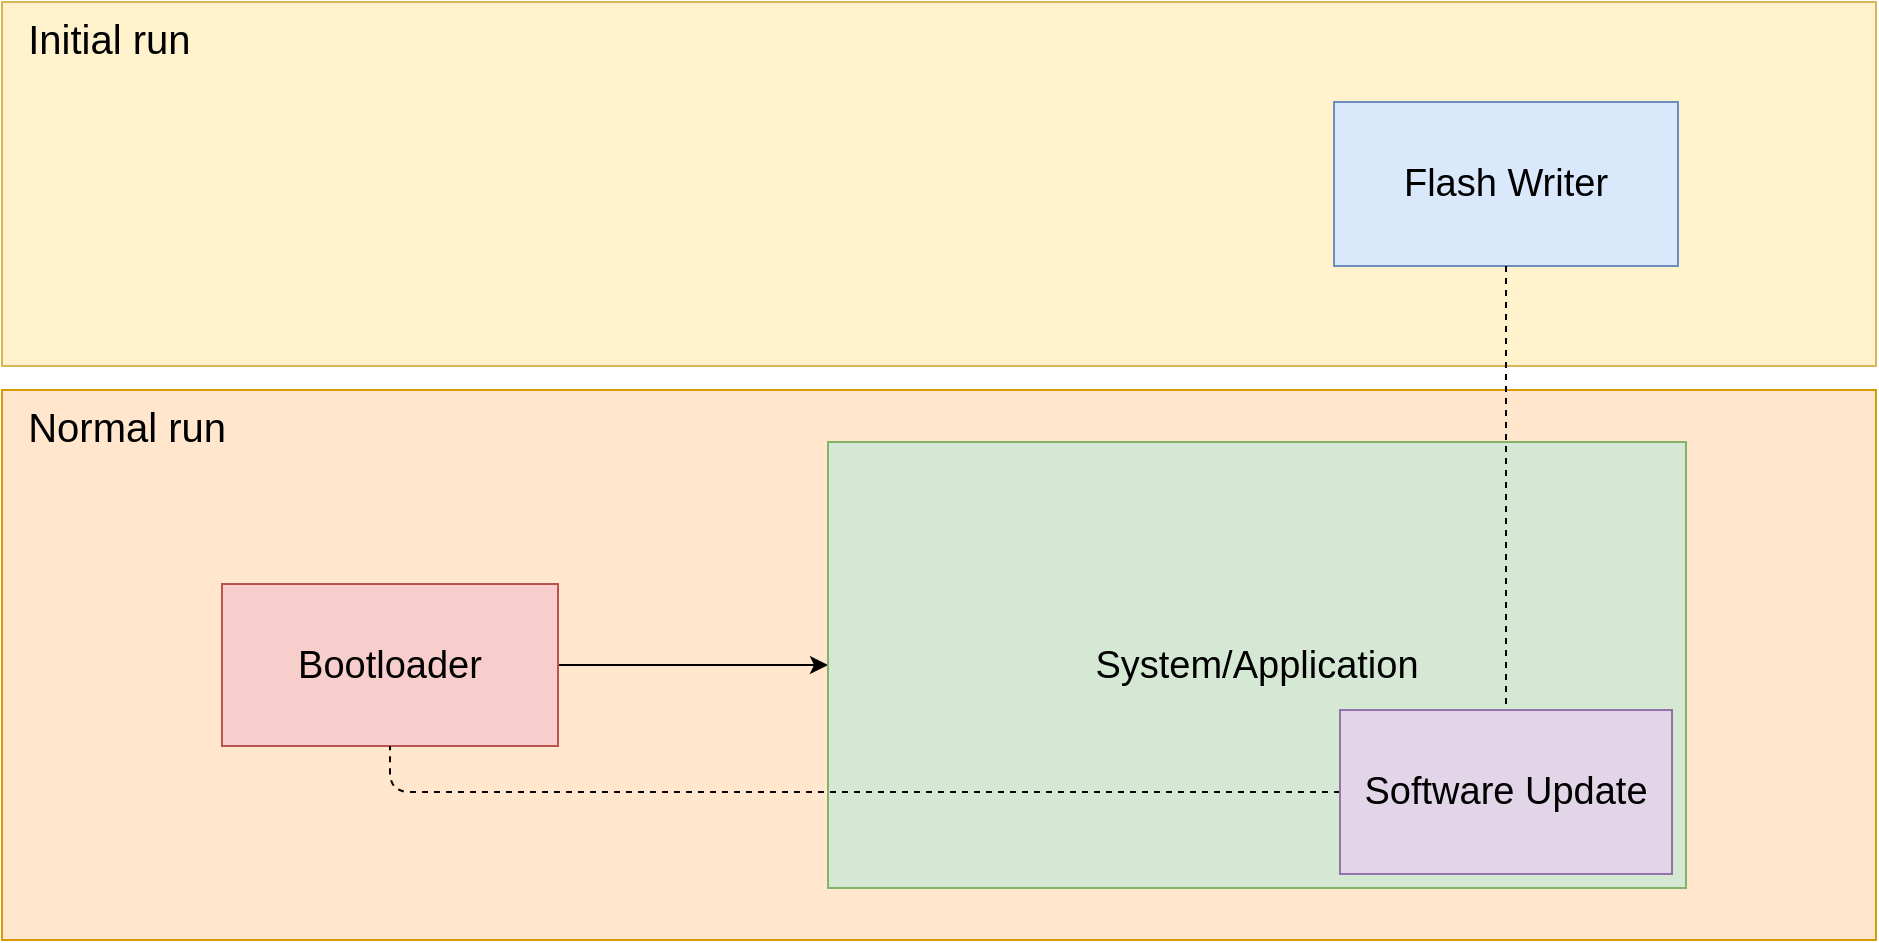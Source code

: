 <mxfile scale="3" border="0">
    <diagram id="LzTGRrPrDBO6Tm46XuKC" name="Page-1">
        <mxGraphModel dx="1595" dy="549" grid="0" gridSize="10" guides="1" tooltips="1" connect="1" arrows="1" fold="1" page="0" pageScale="1" pageWidth="1600" pageHeight="1200" math="0" shadow="0">
            <root>
                <mxCell id="0"/>
                <mxCell id="1" parent="0"/>
                <mxCell id="96" value="&amp;nbsp; Normal run" style="rounded=0;whiteSpace=wrap;html=1;align=left;verticalAlign=top;fontSize=20;fillColor=#ffe6cc;strokeColor=#d79b00;" vertex="1" parent="1">
                    <mxGeometry x="-372" y="715" width="937" height="275" as="geometry"/>
                </mxCell>
                <mxCell id="95" value="&amp;nbsp; Initial run" style="rounded=0;whiteSpace=wrap;html=1;align=left;verticalAlign=top;fillColor=#fff2cc;strokeColor=#d6b656;fontSize=20;" vertex="1" parent="1">
                    <mxGeometry x="-372" y="521" width="937" height="182" as="geometry"/>
                </mxCell>
                <mxCell id="93" style="edgeStyle=none;html=1;exitX=1;exitY=0.5;exitDx=0;exitDy=0;entryX=0;entryY=0.5;entryDx=0;entryDy=0;" edge="1" parent="1" source="86" target="87">
                    <mxGeometry relative="1" as="geometry"/>
                </mxCell>
                <mxCell id="86" value="Bootloader" style="rounded=0;whiteSpace=wrap;html=1;fontSize=19;fillColor=#f8cecc;strokeColor=#b85450;" vertex="1" parent="1">
                    <mxGeometry x="-262" y="812" width="168" height="81" as="geometry"/>
                </mxCell>
                <mxCell id="87" value="System/Application" style="rounded=0;whiteSpace=wrap;html=1;fontSize=19;align=center;fillColor=#d5e8d4;strokeColor=#82b366;" vertex="1" parent="1">
                    <mxGeometry x="41" y="741" width="429" height="223" as="geometry"/>
                </mxCell>
                <mxCell id="97" style="edgeStyle=orthogonalEdgeStyle;html=1;exitX=0;exitY=0.5;exitDx=0;exitDy=0;entryX=0.5;entryY=1;entryDx=0;entryDy=0;endArrow=none;endFill=0;dashed=1;" edge="1" parent="1" source="88" target="86">
                    <mxGeometry relative="1" as="geometry"/>
                </mxCell>
                <mxCell id="88" value="Software Update" style="rounded=0;whiteSpace=wrap;html=1;fontSize=19;fillColor=#e1d5e7;strokeColor=#9673a6;" vertex="1" parent="1">
                    <mxGeometry x="297" y="875" width="166" height="82" as="geometry"/>
                </mxCell>
                <mxCell id="85" value="Flash Writer" style="rounded=0;whiteSpace=wrap;html=1;fontSize=19;fillColor=#dae8fc;strokeColor=#6c8ebf;" vertex="1" parent="1">
                    <mxGeometry x="294" y="571" width="172" height="82" as="geometry"/>
                </mxCell>
                <mxCell id="94" style="edgeStyle=none;html=1;exitX=0.5;exitY=1;exitDx=0;exitDy=0;endArrow=none;endFill=0;dashed=1;" edge="1" parent="1" source="85" target="88">
                    <mxGeometry relative="1" as="geometry"/>
                </mxCell>
            </root>
        </mxGraphModel>
    </diagram>
</mxfile>